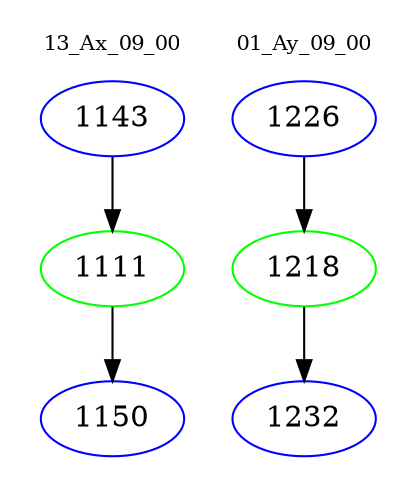 digraph{
subgraph cluster_0 {
color = white
label = "13_Ax_09_00";
fontsize=10;
T0_1143 [label="1143", color="blue"]
T0_1143 -> T0_1111 [color="black"]
T0_1111 [label="1111", color="green"]
T0_1111 -> T0_1150 [color="black"]
T0_1150 [label="1150", color="blue"]
}
subgraph cluster_1 {
color = white
label = "01_Ay_09_00";
fontsize=10;
T1_1226 [label="1226", color="blue"]
T1_1226 -> T1_1218 [color="black"]
T1_1218 [label="1218", color="green"]
T1_1218 -> T1_1232 [color="black"]
T1_1232 [label="1232", color="blue"]
}
}
